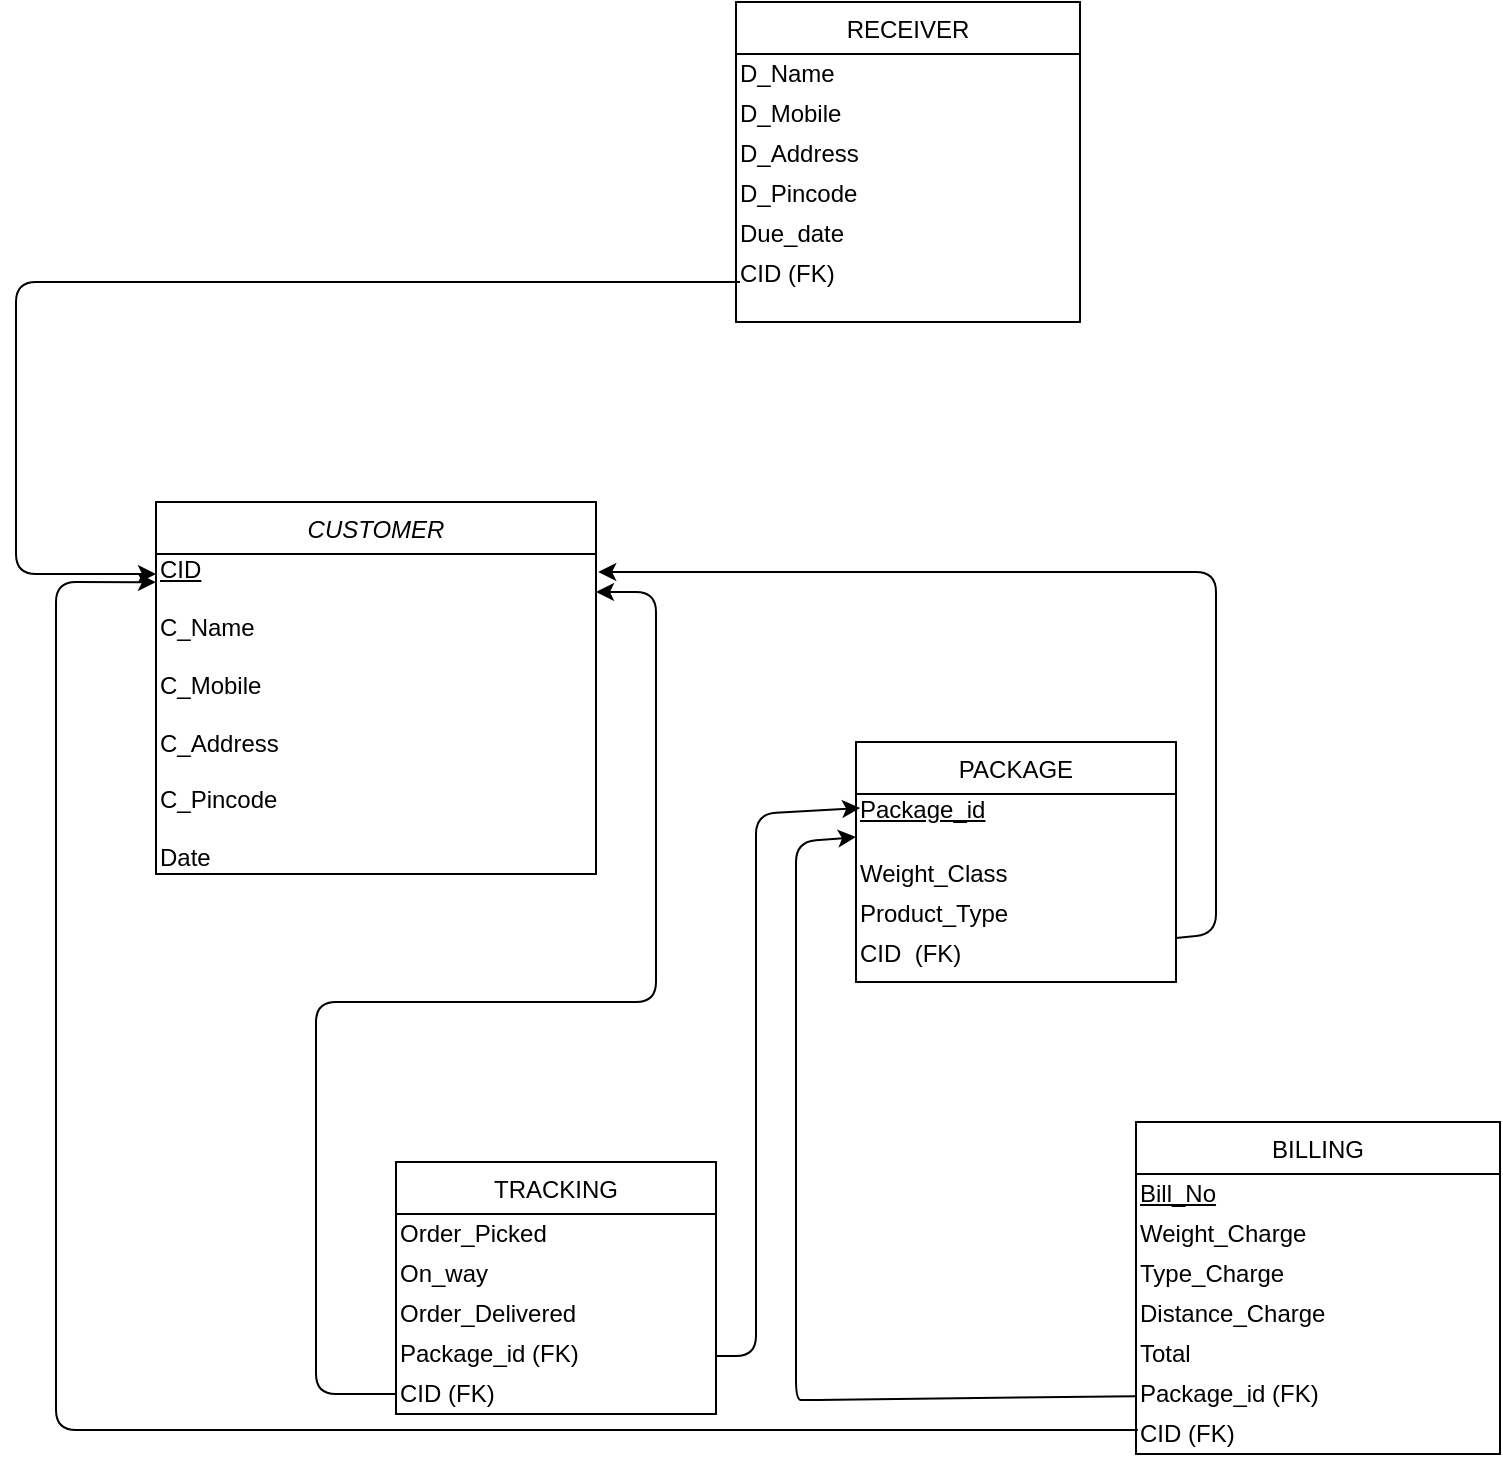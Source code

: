 <mxfile version="14.4.3" type="device"><diagram id="C5RBs43oDa-KdzZeNtuy" name="Page-1"><mxGraphModel dx="852" dy="894" grid="1" gridSize="10" guides="1" tooltips="1" connect="1" arrows="1" fold="1" page="0" pageScale="1" pageWidth="827" pageHeight="1169" background="#ffffff" math="0" shadow="0"><root><mxCell id="WIyWlLk6GJQsqaUBKTNV-0"/><mxCell id="WIyWlLk6GJQsqaUBKTNV-1" parent="WIyWlLk6GJQsqaUBKTNV-0"/><mxCell id="zkfFHV4jXpPFQw0GAbJ--0" value="CUSTOMER" style="swimlane;fontStyle=2;align=center;verticalAlign=top;childLayout=stackLayout;horizontal=1;startSize=26;horizontalStack=0;resizeParent=1;resizeLast=0;collapsible=1;marginBottom=0;rounded=0;shadow=0;strokeWidth=1;" parent="WIyWlLk6GJQsqaUBKTNV-1" vertex="1"><mxGeometry x="110" y="110" width="220" height="186" as="geometry"><mxRectangle x="230" y="140" width="160" height="26" as="alternateBounds"/></mxGeometry></mxCell><mxCell id="higxzRZ3F5WR14mYn9Dd-4" value="&lt;u&gt;CID&lt;/u&gt;&lt;br&gt;&lt;br&gt;C_Name&lt;br&gt;&lt;br&gt;C_Mobile&lt;br&gt;&lt;br&gt;C_Address&lt;br&gt;&lt;br&gt;C_Pincode&lt;br&gt;&lt;br&gt;Date&lt;br&gt;" style="text;html=1;align=left;verticalAlign=middle;resizable=0;points=[];autosize=1;rotation=0;" vertex="1" parent="zkfFHV4jXpPFQw0GAbJ--0"><mxGeometry y="26" width="220" height="160" as="geometry"/></mxCell><mxCell id="zkfFHV4jXpPFQw0GAbJ--6" value="PACKAGE" style="swimlane;fontStyle=0;align=center;verticalAlign=top;childLayout=stackLayout;horizontal=1;startSize=26;horizontalStack=0;resizeParent=1;resizeLast=0;collapsible=1;marginBottom=0;rounded=0;shadow=0;strokeWidth=1;" parent="WIyWlLk6GJQsqaUBKTNV-1" vertex="1"><mxGeometry x="460" y="230" width="160" height="120" as="geometry"><mxRectangle x="130" y="380" width="160" height="26" as="alternateBounds"/></mxGeometry></mxCell><mxCell id="higxzRZ3F5WR14mYn9Dd-22" value="&lt;u&gt;Package_id&lt;br&gt;&lt;br&gt;&lt;/u&gt;" style="text;html=1;align=left;verticalAlign=middle;resizable=0;points=[];autosize=1;" vertex="1" parent="zkfFHV4jXpPFQw0GAbJ--6"><mxGeometry y="26" width="160" height="30" as="geometry"/></mxCell><mxCell id="higxzRZ3F5WR14mYn9Dd-23" value="Weight_Class" style="text;html=1;align=left;verticalAlign=middle;resizable=0;points=[];autosize=1;" vertex="1" parent="zkfFHV4jXpPFQw0GAbJ--6"><mxGeometry y="56" width="160" height="20" as="geometry"/></mxCell><mxCell id="higxzRZ3F5WR14mYn9Dd-24" value="Product_Type" style="text;html=1;align=left;verticalAlign=middle;resizable=0;points=[];autosize=1;" vertex="1" parent="zkfFHV4jXpPFQw0GAbJ--6"><mxGeometry y="76" width="160" height="20" as="geometry"/></mxCell><mxCell id="higxzRZ3F5WR14mYn9Dd-25" value="CID&amp;nbsp; (FK)" style="text;html=1;align=left;verticalAlign=middle;resizable=0;points=[];autosize=1;" vertex="1" parent="zkfFHV4jXpPFQw0GAbJ--6"><mxGeometry y="96" width="160" height="20" as="geometry"/></mxCell><mxCell id="zkfFHV4jXpPFQw0GAbJ--13" value="TRACKING" style="swimlane;fontStyle=0;align=center;verticalAlign=top;childLayout=stackLayout;horizontal=1;startSize=26;horizontalStack=0;resizeParent=1;resizeLast=0;collapsible=1;marginBottom=0;rounded=0;shadow=0;strokeWidth=1;" parent="WIyWlLk6GJQsqaUBKTNV-1" vertex="1"><mxGeometry x="230" y="440" width="160" height="126" as="geometry"><mxRectangle x="340" y="380" width="170" height="26" as="alternateBounds"/></mxGeometry></mxCell><mxCell id="higxzRZ3F5WR14mYn9Dd-26" value="Order_Picked" style="text;html=1;align=left;verticalAlign=middle;resizable=0;points=[];autosize=1;" vertex="1" parent="zkfFHV4jXpPFQw0GAbJ--13"><mxGeometry y="26" width="160" height="20" as="geometry"/></mxCell><mxCell id="higxzRZ3F5WR14mYn9Dd-27" value="On_way" style="text;html=1;align=left;verticalAlign=middle;resizable=0;points=[];autosize=1;" vertex="1" parent="zkfFHV4jXpPFQw0GAbJ--13"><mxGeometry y="46" width="160" height="20" as="geometry"/></mxCell><mxCell id="higxzRZ3F5WR14mYn9Dd-28" value="Order_Delivered" style="text;html=1;align=left;verticalAlign=middle;resizable=0;points=[];autosize=1;" vertex="1" parent="zkfFHV4jXpPFQw0GAbJ--13"><mxGeometry y="66" width="160" height="20" as="geometry"/></mxCell><mxCell id="higxzRZ3F5WR14mYn9Dd-29" value="Package_id (FK)" style="text;html=1;align=left;verticalAlign=middle;resizable=0;points=[];autosize=1;" vertex="1" parent="zkfFHV4jXpPFQw0GAbJ--13"><mxGeometry y="86" width="160" height="20" as="geometry"/></mxCell><mxCell id="higxzRZ3F5WR14mYn9Dd-30" value="CID (FK)" style="text;html=1;align=left;verticalAlign=middle;resizable=0;points=[];autosize=1;" vertex="1" parent="zkfFHV4jXpPFQw0GAbJ--13"><mxGeometry y="106" width="160" height="20" as="geometry"/></mxCell><mxCell id="zkfFHV4jXpPFQw0GAbJ--17" value="RECEIVER" style="swimlane;fontStyle=0;align=center;verticalAlign=top;childLayout=stackLayout;horizontal=1;startSize=26;horizontalStack=0;resizeParent=1;resizeLast=0;collapsible=1;marginBottom=0;rounded=0;shadow=0;strokeWidth=1;" parent="WIyWlLk6GJQsqaUBKTNV-1" vertex="1"><mxGeometry x="400" y="-140" width="172" height="160" as="geometry"><mxRectangle x="550" y="140" width="160" height="26" as="alternateBounds"/></mxGeometry></mxCell><mxCell id="higxzRZ3F5WR14mYn9Dd-5" value="D_Name" style="text;html=1;align=left;verticalAlign=middle;resizable=0;points=[];autosize=1;" vertex="1" parent="zkfFHV4jXpPFQw0GAbJ--17"><mxGeometry y="26" width="172" height="20" as="geometry"/></mxCell><mxCell id="higxzRZ3F5WR14mYn9Dd-7" value="D_Mobile" style="text;html=1;align=left;verticalAlign=middle;resizable=0;points=[];autosize=1;" vertex="1" parent="zkfFHV4jXpPFQw0GAbJ--17"><mxGeometry y="46" width="172" height="20" as="geometry"/></mxCell><mxCell id="higxzRZ3F5WR14mYn9Dd-8" value="D_Address" style="text;html=1;align=left;verticalAlign=middle;resizable=0;points=[];autosize=1;" vertex="1" parent="zkfFHV4jXpPFQw0GAbJ--17"><mxGeometry y="66" width="172" height="20" as="geometry"/></mxCell><mxCell id="higxzRZ3F5WR14mYn9Dd-9" value="D_Pincode" style="text;html=1;align=left;verticalAlign=middle;resizable=0;points=[];autosize=1;" vertex="1" parent="zkfFHV4jXpPFQw0GAbJ--17"><mxGeometry y="86" width="172" height="20" as="geometry"/></mxCell><mxCell id="higxzRZ3F5WR14mYn9Dd-10" value="Due_date" style="text;html=1;align=left;verticalAlign=middle;resizable=0;points=[];autosize=1;" vertex="1" parent="zkfFHV4jXpPFQw0GAbJ--17"><mxGeometry y="106" width="172" height="20" as="geometry"/></mxCell><mxCell id="higxzRZ3F5WR14mYn9Dd-11" value="CID (FK)" style="text;html=1;align=left;verticalAlign=middle;resizable=0;points=[];autosize=1;" vertex="1" parent="zkfFHV4jXpPFQw0GAbJ--17"><mxGeometry y="126" width="172" height="20" as="geometry"/></mxCell><mxCell id="higxzRZ3F5WR14mYn9Dd-0" value="BILLING" style="swimlane;fontStyle=0;childLayout=stackLayout;horizontal=1;startSize=26;fillColor=none;horizontalStack=0;resizeParent=1;resizeParentMax=0;resizeLast=0;collapsible=1;marginBottom=0;" vertex="1" parent="WIyWlLk6GJQsqaUBKTNV-1"><mxGeometry x="600" y="420" width="182" height="166" as="geometry"/></mxCell><mxCell id="higxzRZ3F5WR14mYn9Dd-12" value="&lt;u&gt;Bill_No&lt;/u&gt;" style="text;html=1;align=left;verticalAlign=middle;resizable=0;points=[];autosize=1;" vertex="1" parent="higxzRZ3F5WR14mYn9Dd-0"><mxGeometry y="26" width="182" height="20" as="geometry"/></mxCell><mxCell id="higxzRZ3F5WR14mYn9Dd-16" value="Weight_Charge" style="text;html=1;align=left;verticalAlign=middle;resizable=0;points=[];autosize=1;" vertex="1" parent="higxzRZ3F5WR14mYn9Dd-0"><mxGeometry y="46" width="182" height="20" as="geometry"/></mxCell><mxCell id="higxzRZ3F5WR14mYn9Dd-17" value="Type_Charge" style="text;html=1;align=left;verticalAlign=middle;resizable=0;points=[];autosize=1;" vertex="1" parent="higxzRZ3F5WR14mYn9Dd-0"><mxGeometry y="66" width="182" height="20" as="geometry"/></mxCell><mxCell id="higxzRZ3F5WR14mYn9Dd-18" value="Distance_Charge" style="text;html=1;align=left;verticalAlign=middle;resizable=0;points=[];autosize=1;" vertex="1" parent="higxzRZ3F5WR14mYn9Dd-0"><mxGeometry y="86" width="182" height="20" as="geometry"/></mxCell><mxCell id="higxzRZ3F5WR14mYn9Dd-19" value="Total" style="text;html=1;align=left;verticalAlign=middle;resizable=0;points=[];autosize=1;" vertex="1" parent="higxzRZ3F5WR14mYn9Dd-0"><mxGeometry y="106" width="182" height="20" as="geometry"/></mxCell><mxCell id="higxzRZ3F5WR14mYn9Dd-21" value="Package_id (FK)" style="text;html=1;align=left;verticalAlign=middle;resizable=0;points=[];autosize=1;" vertex="1" parent="higxzRZ3F5WR14mYn9Dd-0"><mxGeometry y="126" width="182" height="20" as="geometry"/></mxCell><mxCell id="higxzRZ3F5WR14mYn9Dd-20" value="CID (FK)" style="text;html=1;align=left;verticalAlign=middle;resizable=0;points=[];autosize=1;" vertex="1" parent="higxzRZ3F5WR14mYn9Dd-0"><mxGeometry y="146" width="182" height="20" as="geometry"/></mxCell><mxCell id="higxzRZ3F5WR14mYn9Dd-33" value="" style="endArrow=classic;html=1;" edge="1" parent="WIyWlLk6GJQsqaUBKTNV-1"><mxGeometry width="50" height="50" relative="1" as="geometry"><mxPoint x="402" as="sourcePoint"/><mxPoint x="110" y="146" as="targetPoint"/><Array as="points"><mxPoint x="40"/><mxPoint x="40" y="146"/></Array></mxGeometry></mxCell><mxCell id="higxzRZ3F5WR14mYn9Dd-37" value="" style="endArrow=classic;html=1;entryX=1.005;entryY=0.056;entryDx=0;entryDy=0;entryPerimeter=0;" edge="1" parent="WIyWlLk6GJQsqaUBKTNV-1" source="higxzRZ3F5WR14mYn9Dd-25" target="higxzRZ3F5WR14mYn9Dd-4"><mxGeometry width="50" height="50" relative="1" as="geometry"><mxPoint x="620" y="320" as="sourcePoint"/><mxPoint x="630" y="130" as="targetPoint"/><Array as="points"><mxPoint x="640" y="326"/><mxPoint x="640" y="145"/></Array></mxGeometry></mxCell><mxCell id="higxzRZ3F5WR14mYn9Dd-38" value="" style="endArrow=classic;html=1;entryX=0.013;entryY=0.233;entryDx=0;entryDy=0;entryPerimeter=0;" edge="1" parent="WIyWlLk6GJQsqaUBKTNV-1" target="higxzRZ3F5WR14mYn9Dd-22"><mxGeometry width="50" height="50" relative="1" as="geometry"><mxPoint x="390" y="537" as="sourcePoint"/><mxPoint x="420" y="330" as="targetPoint"/><Array as="points"><mxPoint x="410" y="537"/><mxPoint x="410" y="266"/></Array></mxGeometry></mxCell><mxCell id="higxzRZ3F5WR14mYn9Dd-39" value="" style="endArrow=classic;html=1;" edge="1" parent="WIyWlLk6GJQsqaUBKTNV-1" source="higxzRZ3F5WR14mYn9Dd-21" target="higxzRZ3F5WR14mYn9Dd-22"><mxGeometry width="50" height="50" relative="1" as="geometry"><mxPoint x="390" y="370" as="sourcePoint"/><mxPoint x="450" y="284" as="targetPoint"/><Array as="points"><mxPoint x="440" y="559"/><mxPoint x="430" y="559"/><mxPoint x="430" y="280"/></Array></mxGeometry></mxCell><mxCell id="higxzRZ3F5WR14mYn9Dd-40" value="" style="endArrow=classic;html=1;" edge="1" parent="WIyWlLk6GJQsqaUBKTNV-1" source="higxzRZ3F5WR14mYn9Dd-30"><mxGeometry width="50" height="50" relative="1" as="geometry"><mxPoint x="170" y="560" as="sourcePoint"/><mxPoint x="330" y="155" as="targetPoint"/><Array as="points"><mxPoint x="190" y="556"/><mxPoint x="190" y="360"/><mxPoint x="360" y="360"/><mxPoint x="360" y="155"/></Array></mxGeometry></mxCell><mxCell id="higxzRZ3F5WR14mYn9Dd-41" value="" style="endArrow=classic;html=1;exitX=0.005;exitY=0.4;exitDx=0;exitDy=0;exitPerimeter=0;entryX=0;entryY=0.088;entryDx=0;entryDy=0;entryPerimeter=0;" edge="1" parent="WIyWlLk6GJQsqaUBKTNV-1" source="higxzRZ3F5WR14mYn9Dd-20" target="higxzRZ3F5WR14mYn9Dd-4"><mxGeometry width="50" height="50" relative="1" as="geometry"><mxPoint x="470" y="636" as="sourcePoint"/><mxPoint x="60" y="160" as="targetPoint"/><Array as="points"><mxPoint x="60" y="574"/><mxPoint x="60" y="150"/></Array></mxGeometry></mxCell></root></mxGraphModel></diagram></mxfile>